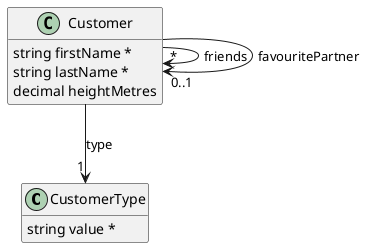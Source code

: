 @startuml
hide <<Path>> circle
hide <<Response>> circle
hide <<Parameter>> circle
hide empty methods
hide empty fields
set namespaceSeparator none

class "CustomerType" {
  {field} string value *
}

class "Customer" {
  {field} string firstName *
  {field} string lastName *
  {field} decimal heightMetres 
}

"Customer" --> "1" "CustomerType"  :  "type"

"Customer" --> "*" "Customer"  :  "friends"

"Customer" --> "0..1" "Customer"  :  "favouritePartner"

@enduml